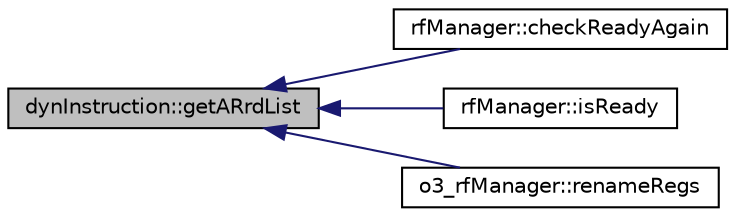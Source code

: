 digraph G
{
  edge [fontname="Helvetica",fontsize="10",labelfontname="Helvetica",labelfontsize="10"];
  node [fontname="Helvetica",fontsize="10",shape=record];
  rankdir=LR;
  Node1 [label="dynInstruction::getARrdList",height=0.2,width=0.4,color="black", fillcolor="grey75", style="filled" fontcolor="black"];
  Node1 -> Node2 [dir=back,color="midnightblue",fontsize="10",style="solid"];
  Node2 [label="rfManager::checkReadyAgain",height=0.2,width=0.4,color="black", fillcolor="white", style="filled",URL="$classrfManager.html#a4d9ef9cb740f57a058efe2ffe3eb9554"];
  Node1 -> Node3 [dir=back,color="midnightblue",fontsize="10",style="solid"];
  Node3 [label="rfManager::isReady",height=0.2,width=0.4,color="black", fillcolor="white", style="filled",URL="$classrfManager.html#ab5c5242744de56fd2f46c11ac3d9472b"];
  Node1 -> Node4 [dir=back,color="midnightblue",fontsize="10",style="solid"];
  Node4 [label="o3_rfManager::renameRegs",height=0.2,width=0.4,color="black", fillcolor="white", style="filled",URL="$classo3__rfManager.html#a702dcade81b3d2ccba4bae0ef8d7de30"];
}
